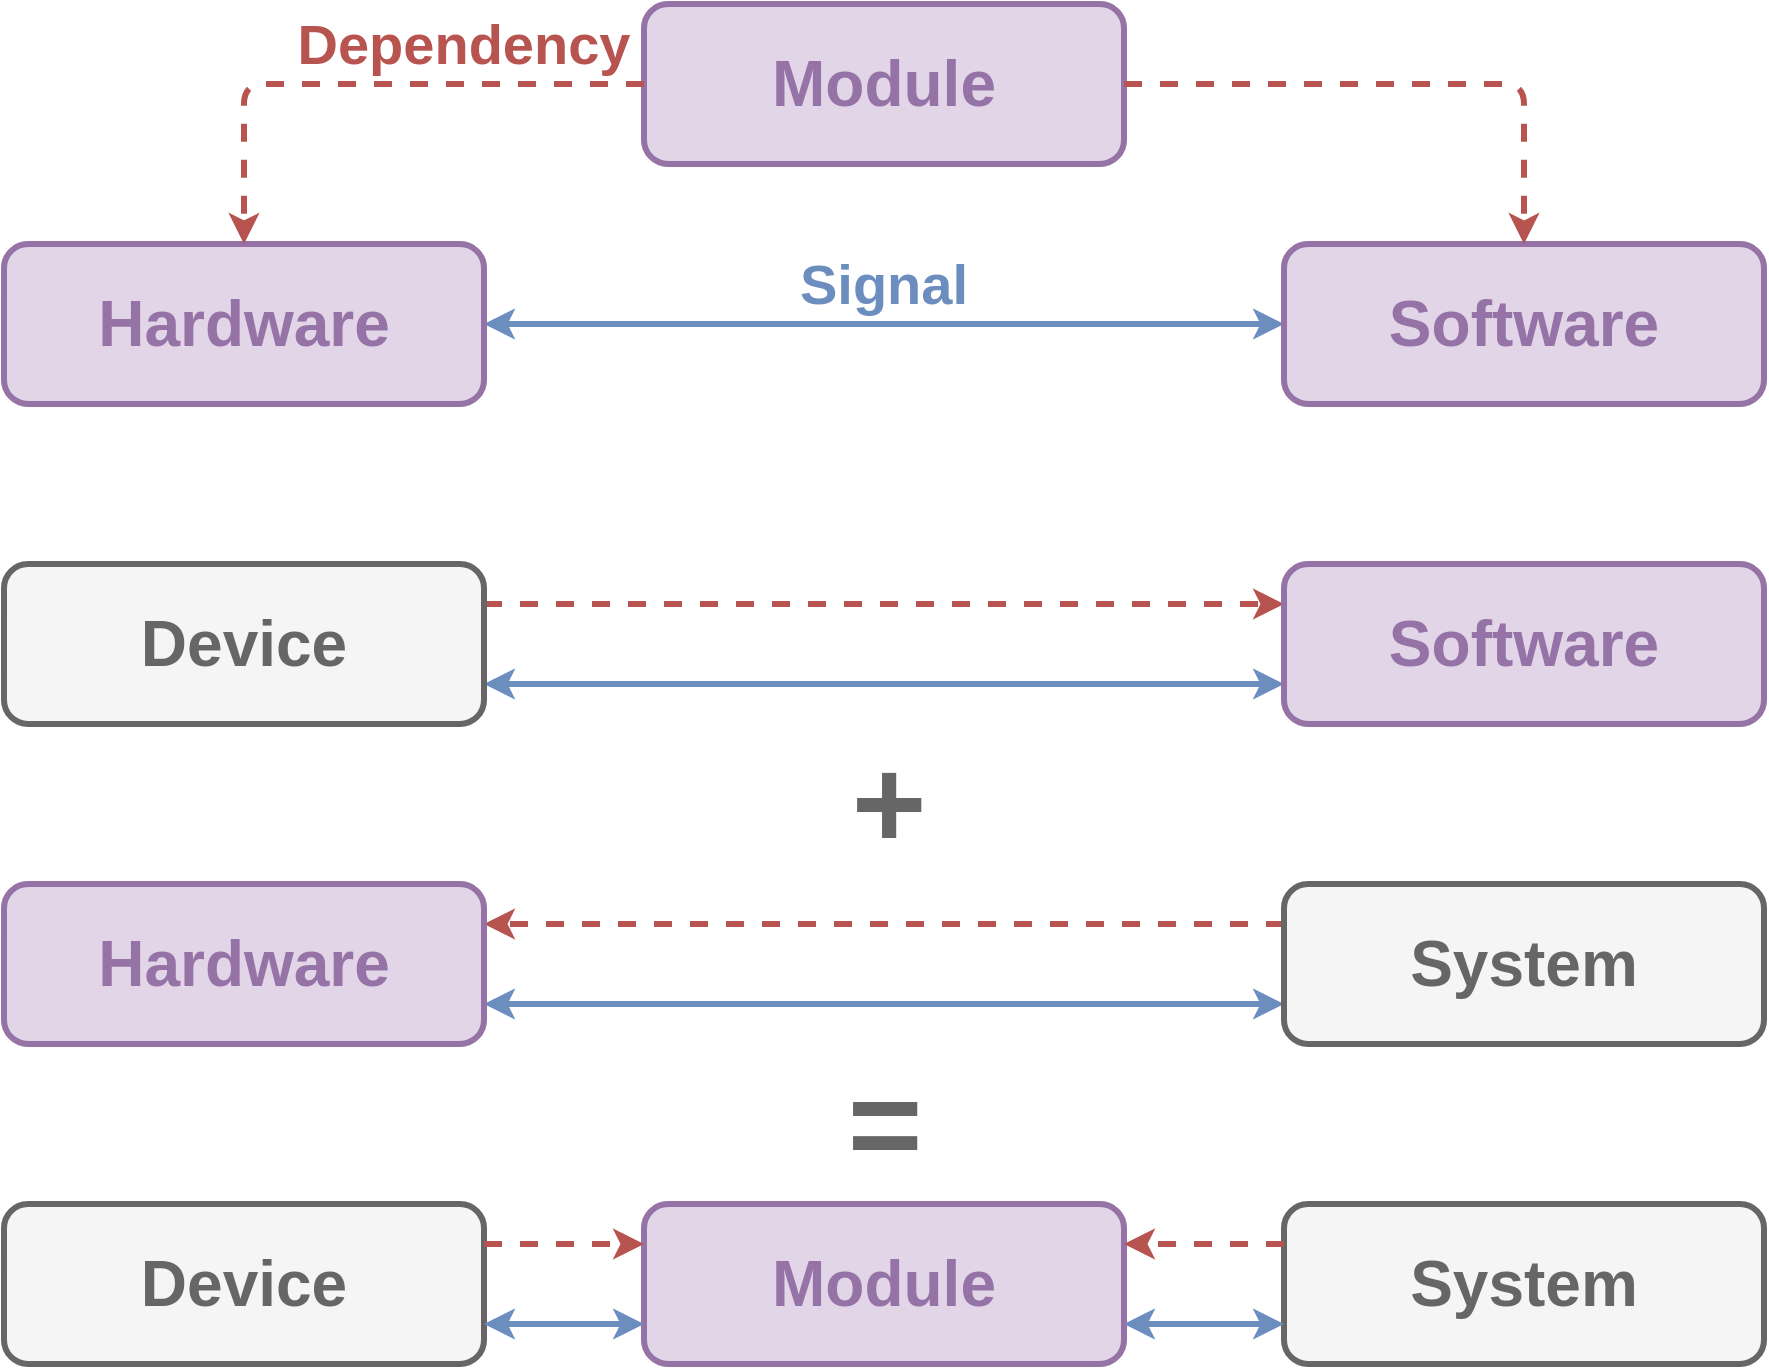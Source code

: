 <mxfile version="17.4.6" type="google"><diagram id="gIC-P3XVZgYCY64oVcCS" name="Page-1"><mxGraphModel grid="1" page="1" gridSize="10" guides="1" tooltips="1" connect="1" arrows="1" fold="1" pageScale="1" pageWidth="827" pageHeight="1169" math="0" shadow="0"><root><mxCell id="0"/><mxCell id="1" parent="0"/><mxCell id="AwhOf1gein58tBQgA_gX-5" value="&lt;b&gt;&lt;font style=&quot;font-size: 28px&quot; color=&quot;#b85450&quot;&gt;Dependency&lt;/font&gt;&lt;/b&gt;" style="text;html=1;align=center;verticalAlign=middle;whiteSpace=wrap;rounded=0;" vertex="1" parent="1"><mxGeometry x="180" y="40" width="180" height="40" as="geometry"/></mxCell><mxCell id="AwhOf1gein58tBQgA_gX-6" value="&lt;b&gt;&lt;font style=&quot;font-size: 28px&quot; color=&quot;#6c8ebf&quot;&gt;Signal&lt;/font&gt;&lt;/b&gt;" style="text;html=1;align=center;verticalAlign=middle;whiteSpace=wrap;rounded=0;" vertex="1" parent="1"><mxGeometry x="430" y="160" width="100" height="40" as="geometry"/></mxCell><mxCell id="Txjn9ibEL2uxp8-CkQo7-11" value="" style="endArrow=classic;startArrow=classic;html=1;fillColor=#dae8fc;strokeColor=#6c8ebf;strokeWidth=3;entryX=0;entryY=0.5;entryDx=0;entryDy=0;exitX=1;exitY=0.5;exitDx=0;exitDy=0;" edge="1" parent="1" source="0mBBMhpY-B5-MDNM_K0m-2" target="0mBBMhpY-B5-MDNM_K0m-3"><mxGeometry width="50" height="50" relative="1" as="geometry"><mxPoint x="850" y="360" as="sourcePoint"/><mxPoint x="1290" y="170" as="targetPoint"/></mxGeometry></mxCell><mxCell id="0mBBMhpY-B5-MDNM_K0m-1" value="&lt;font style=&quot;font-size: 32px&quot; color=&quot;#9673a6&quot;&gt;&lt;b&gt;Module&lt;/b&gt;&lt;/font&gt;" style="rounded=1;whiteSpace=wrap;html=1;fillColor=#e1d5e7;strokeColor=#9673a6;strokeWidth=3;" vertex="1" parent="1"><mxGeometry x="360" y="40" width="240" height="80" as="geometry"/></mxCell><mxCell id="0mBBMhpY-B5-MDNM_K0m-2" value="&lt;font style=&quot;font-size: 32px&quot; color=&quot;#9673a6&quot;&gt;&lt;b&gt;Hardware&lt;/b&gt;&lt;/font&gt;" style="rounded=1;whiteSpace=wrap;html=1;fillColor=#e1d5e7;strokeColor=#9673a6;strokeWidth=3;" vertex="1" parent="1"><mxGeometry x="40" y="160" width="240" height="80" as="geometry"/></mxCell><mxCell id="0mBBMhpY-B5-MDNM_K0m-3" value="&lt;font style=&quot;font-size: 32px&quot; color=&quot;#9673a6&quot;&gt;&lt;b&gt;Software&lt;/b&gt;&lt;/font&gt;" style="rounded=1;whiteSpace=wrap;html=1;fillColor=#e1d5e7;strokeColor=#9673a6;strokeWidth=3;" vertex="1" parent="1"><mxGeometry x="680" y="160" width="240" height="80" as="geometry"/></mxCell><mxCell id="0mBBMhpY-B5-MDNM_K0m-4" value="" style="endArrow=classic;html=1;fillColor=#f8cecc;strokeColor=#b85450;strokeWidth=3;dashed=1;exitX=0;exitY=0.5;exitDx=0;exitDy=0;entryX=0.5;entryY=0;entryDx=0;entryDy=0;edgeStyle=orthogonalEdgeStyle;" edge="1" parent="1" source="0mBBMhpY-B5-MDNM_K0m-1" target="0mBBMhpY-B5-MDNM_K0m-2"><mxGeometry width="50" height="50" relative="1" as="geometry"><mxPoint x="850" y="170" as="sourcePoint"/><mxPoint x="850" y="90" as="targetPoint"/></mxGeometry></mxCell><mxCell id="0mBBMhpY-B5-MDNM_K0m-5" value="" style="endArrow=classic;html=1;fillColor=#f8cecc;strokeColor=#b85450;strokeWidth=3;dashed=1;entryX=0.5;entryY=0;entryDx=0;entryDy=0;edgeStyle=orthogonalEdgeStyle;exitX=1;exitY=0.5;exitDx=0;exitDy=0;" edge="1" parent="1" source="0mBBMhpY-B5-MDNM_K0m-1" target="0mBBMhpY-B5-MDNM_K0m-3"><mxGeometry width="50" height="50" relative="1" as="geometry"><mxPoint x="550" y="-20" as="sourcePoint"/><mxPoint x="170" y="130" as="targetPoint"/></mxGeometry></mxCell><mxCell id="0mBBMhpY-B5-MDNM_K0m-13" value="" style="endArrow=classic;html=1;fillColor=#f8cecc;strokeColor=#b85450;strokeWidth=3;dashed=1;entryX=0;entryY=0.25;entryDx=0;entryDy=0;exitX=1;exitY=0.25;exitDx=0;exitDy=0;" edge="1" parent="1" source="0mBBMhpY-B5-MDNM_K0m-15" target="0mBBMhpY-B5-MDNM_K0m-16"><mxGeometry width="50" height="50" relative="1" as="geometry"><mxPoint x="440" y="-40" as="sourcePoint"/><mxPoint x="530" y="340" as="targetPoint"/></mxGeometry></mxCell><mxCell id="0mBBMhpY-B5-MDNM_K0m-14" value="" style="endArrow=classic;startArrow=classic;html=1;fillColor=#dae8fc;strokeColor=#6c8ebf;strokeWidth=3;entryX=0;entryY=0.75;entryDx=0;entryDy=0;exitX=1;exitY=0.75;exitDx=0;exitDy=0;" edge="1" parent="1" source="0mBBMhpY-B5-MDNM_K0m-15" target="0mBBMhpY-B5-MDNM_K0m-16"><mxGeometry width="50" height="50" relative="1" as="geometry"><mxPoint x="10" y="250" as="sourcePoint"/><mxPoint x="530" y="380" as="targetPoint"/></mxGeometry></mxCell><mxCell id="0mBBMhpY-B5-MDNM_K0m-15" value="&lt;font color=&quot;#666666&quot;&gt;&lt;span style=&quot;font-size: 32px&quot;&gt;&lt;b&gt;Device&lt;/b&gt;&lt;/span&gt;&lt;/font&gt;" style="rounded=1;whiteSpace=wrap;html=1;fillColor=#f5f5f5;strokeColor=#666666;strokeWidth=3;fontColor=#333333;" vertex="1" parent="1"><mxGeometry x="40" y="320" width="240" height="80" as="geometry"/></mxCell><mxCell id="0mBBMhpY-B5-MDNM_K0m-16" value="&lt;font style=&quot;font-size: 32px&quot; color=&quot;#9673a6&quot;&gt;&lt;b&gt;Software&lt;br&gt;&lt;/b&gt;&lt;/font&gt;" style="rounded=1;whiteSpace=wrap;html=1;fillColor=#e1d5e7;strokeWidth=3;strokeColor=#9673a6;" vertex="1" parent="1"><mxGeometry x="680" y="320" width="240" height="80" as="geometry"/></mxCell><mxCell id="0mBBMhpY-B5-MDNM_K0m-17" value="" style="endArrow=classic;html=1;fillColor=#f8cecc;strokeColor=#b85450;strokeWidth=3;dashed=1;entryX=1;entryY=0.25;entryDx=0;entryDy=0;exitX=0;exitY=0.25;exitDx=0;exitDy=0;" edge="1" parent="1" source="0mBBMhpY-B5-MDNM_K0m-20" target="0mBBMhpY-B5-MDNM_K0m-19"><mxGeometry width="50" height="50" relative="1" as="geometry"><mxPoint x="380" y="480" as="sourcePoint"/><mxPoint x="310" y="500" as="targetPoint"/></mxGeometry></mxCell><mxCell id="0mBBMhpY-B5-MDNM_K0m-18" value="" style="endArrow=classic;startArrow=classic;html=1;fillColor=#dae8fc;strokeColor=#6c8ebf;strokeWidth=3;entryX=0;entryY=0.75;entryDx=0;entryDy=0;exitX=1;exitY=0.75;exitDx=0;exitDy=0;" edge="1" parent="1" source="0mBBMhpY-B5-MDNM_K0m-19" target="0mBBMhpY-B5-MDNM_K0m-20"><mxGeometry width="50" height="50" relative="1" as="geometry"><mxPoint x="310" y="540" as="sourcePoint"/><mxPoint x="540" y="530" as="targetPoint"/></mxGeometry></mxCell><mxCell id="0mBBMhpY-B5-MDNM_K0m-19" value="&lt;font color=&quot;#9673a6&quot;&gt;&lt;span style=&quot;font-size: 32px&quot;&gt;&lt;b&gt;Hardware&lt;/b&gt;&lt;/span&gt;&lt;/font&gt;" style="rounded=1;whiteSpace=wrap;html=1;fillColor=#e1d5e7;strokeColor=#9673a6;strokeWidth=3;" vertex="1" parent="1"><mxGeometry x="40" y="480" width="240" height="80" as="geometry"/></mxCell><mxCell id="0mBBMhpY-B5-MDNM_K0m-20" value="&lt;font style=&quot;font-size: 32px&quot; color=&quot;#666666&quot;&gt;&lt;b&gt;System&lt;/b&gt;&lt;/font&gt;" style="rounded=1;whiteSpace=wrap;html=1;fillColor=#f5f5f5;strokeColor=#666666;strokeWidth=3;fontColor=#333333;" vertex="1" parent="1"><mxGeometry x="680" y="480" width="240" height="80" as="geometry"/></mxCell><mxCell id="0mBBMhpY-B5-MDNM_K0m-21" value="&lt;font style=&quot;font-size: 32px&quot; color=&quot;#666666&quot;&gt;&lt;b&gt;Device&lt;/b&gt;&lt;/font&gt;" style="rounded=1;whiteSpace=wrap;html=1;fillColor=#f5f5f5;strokeColor=#666666;strokeWidth=3;fontColor=#333333;" vertex="1" parent="1"><mxGeometry x="40" y="640" width="240" height="80" as="geometry"/></mxCell><mxCell id="0mBBMhpY-B5-MDNM_K0m-22" value="&lt;b style=&quot;color: rgb(102 , 102 , 102) ; font-size: 32px&quot;&gt;System&lt;/b&gt;" style="rounded=1;whiteSpace=wrap;html=1;fillColor=#f5f5f5;strokeColor=#666666;strokeWidth=3;fontColor=#333333;" vertex="1" parent="1"><mxGeometry x="680" y="640" width="240" height="80" as="geometry"/></mxCell><mxCell id="0mBBMhpY-B5-MDNM_K0m-23" value="&lt;font color=&quot;#9673a6&quot;&gt;&lt;span style=&quot;font-size: 32px&quot;&gt;&lt;b&gt;Module&lt;/b&gt;&lt;/span&gt;&lt;/font&gt;" style="rounded=1;whiteSpace=wrap;html=1;fillColor=#e1d5e7;strokeWidth=3;strokeColor=#9673a6;" vertex="1" parent="1"><mxGeometry x="360" y="640" width="240" height="80" as="geometry"/></mxCell><mxCell id="0mBBMhpY-B5-MDNM_K0m-24" value="" style="endArrow=classic;html=1;fillColor=#f8cecc;strokeColor=#b85450;strokeWidth=3;dashed=1;entryX=1;entryY=0.25;entryDx=0;entryDy=0;exitX=0;exitY=0.25;exitDx=0;exitDy=0;" edge="1" parent="1" source="0mBBMhpY-B5-MDNM_K0m-22" target="0mBBMhpY-B5-MDNM_K0m-23"><mxGeometry width="50" height="50" relative="1" as="geometry"><mxPoint x="690" y="530" as="sourcePoint"/><mxPoint x="290" y="530" as="targetPoint"/></mxGeometry></mxCell><mxCell id="0mBBMhpY-B5-MDNM_K0m-25" value="" style="endArrow=classic;html=1;fillColor=#f8cecc;strokeColor=#b85450;strokeWidth=3;dashed=1;entryX=0;entryY=0.25;entryDx=0;entryDy=0;exitX=1;exitY=0.25;exitDx=0;exitDy=0;" edge="1" parent="1" source="0mBBMhpY-B5-MDNM_K0m-21" target="0mBBMhpY-B5-MDNM_K0m-23"><mxGeometry width="50" height="50" relative="1" as="geometry"><mxPoint x="690" y="530" as="sourcePoint"/><mxPoint x="290" y="530" as="targetPoint"/></mxGeometry></mxCell><mxCell id="0mBBMhpY-B5-MDNM_K0m-26" value="" style="endArrow=classic;startArrow=classic;html=1;fillColor=#dae8fc;strokeColor=#6c8ebf;strokeWidth=3;entryX=0;entryY=0.75;entryDx=0;entryDy=0;exitX=1;exitY=0.75;exitDx=0;exitDy=0;" edge="1" parent="1" source="0mBBMhpY-B5-MDNM_K0m-21" target="0mBBMhpY-B5-MDNM_K0m-23"><mxGeometry width="50" height="50" relative="1" as="geometry"><mxPoint x="290" y="570" as="sourcePoint"/><mxPoint x="690" y="570" as="targetPoint"/></mxGeometry></mxCell><mxCell id="0mBBMhpY-B5-MDNM_K0m-27" value="" style="endArrow=classic;startArrow=classic;html=1;fillColor=#dae8fc;strokeColor=#6c8ebf;strokeWidth=3;entryX=0;entryY=0.75;entryDx=0;entryDy=0;" edge="1" parent="1" target="0mBBMhpY-B5-MDNM_K0m-22"><mxGeometry width="50" height="50" relative="1" as="geometry"><mxPoint x="600" y="700" as="sourcePoint"/><mxPoint x="370" y="710" as="targetPoint"/></mxGeometry></mxCell><mxCell id="0mBBMhpY-B5-MDNM_K0m-28" value="&lt;font color=&quot;#666666&quot; size=&quot;1&quot;&gt;&lt;b style=&quot;font-size: 64px&quot;&gt;+&lt;/b&gt;&lt;/font&gt;" style="text;html=1;strokeColor=none;fillColor=none;align=center;verticalAlign=middle;whiteSpace=wrap;rounded=0;" vertex="1" parent="1"><mxGeometry x="450" y="410" width="65" height="60" as="geometry"/></mxCell><mxCell id="0mBBMhpY-B5-MDNM_K0m-29" value="&lt;font color=&quot;#666666&quot; size=&quot;1&quot;&gt;&lt;b style=&quot;font-size: 64px&quot;&gt;=&lt;/b&gt;&lt;/font&gt;" style="text;html=1;strokeColor=none;fillColor=none;align=center;verticalAlign=middle;whiteSpace=wrap;rounded=0;" vertex="1" parent="1"><mxGeometry x="447.5" y="570" width="65" height="60" as="geometry"/></mxCell></root></mxGraphModel></diagram></mxfile>